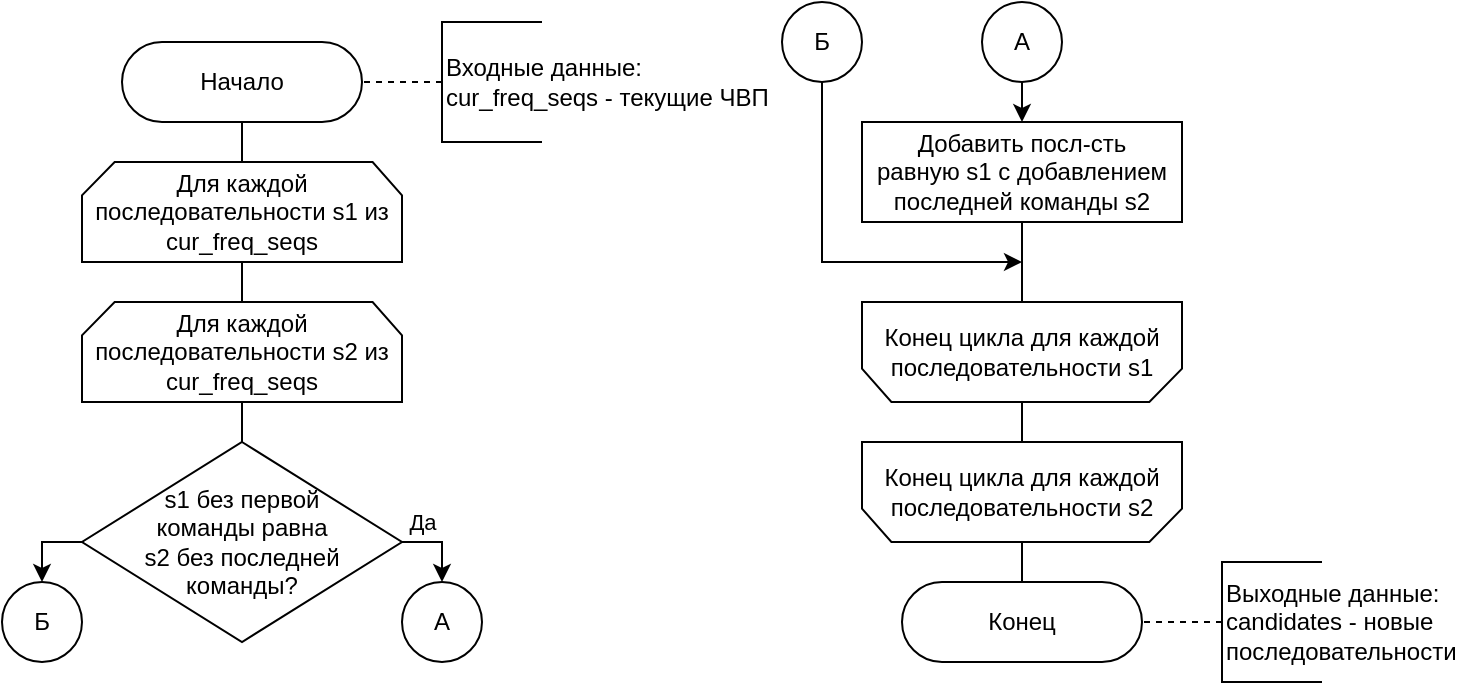 <mxfile version="21.3.4">
  <diagram name="Страница 1" id="dQDeROiv-mRfGGCN9qfB">
    <mxGraphModel dx="1135" dy="718" grid="1" gridSize="10" guides="1" tooltips="1" connect="1" arrows="1" fold="1" page="0" pageScale="1" pageWidth="827" pageHeight="1169" math="0" shadow="0">
      <root>
        <mxCell id="0" />
        <mxCell id="1" parent="0" />
        <mxCell id="bljY8zBb96DphCMaAA2j-18" style="edgeStyle=orthogonalEdgeStyle;rounded=0;orthogonalLoop=1;jettySize=auto;html=1;endArrow=none;" parent="1" source="bljY8zBb96DphCMaAA2j-2" target="bljY8zBb96DphCMaAA2j-5" edge="1">
          <mxGeometry relative="1" as="geometry" />
        </mxCell>
        <mxCell id="bljY8zBb96DphCMaAA2j-2" value="Начало" style="rounded=1;whiteSpace=wrap;html=1;arcSize=50;" parent="1" vertex="1">
          <mxGeometry x="160" y="120" width="120" height="40" as="geometry" />
        </mxCell>
        <mxCell id="bljY8zBb96DphCMaAA2j-19" style="edgeStyle=orthogonalEdgeStyle;rounded=0;orthogonalLoop=1;jettySize=auto;html=1;endArrow=none;" parent="1" source="bljY8zBb96DphCMaAA2j-5" target="bljY8zBb96DphCMaAA2j-11" edge="1">
          <mxGeometry relative="1" as="geometry" />
        </mxCell>
        <mxCell id="bljY8zBb96DphCMaAA2j-5" value="Для каждой последовательности s1 из cur_freq_seqs" style="strokeWidth=1;html=1;shape=stencil(rZVNb4MwDIZ/Ta5VIFoFxynrTlUvPeycUndEhQQF2q7/vikuGh+DMa8SB/wa3gcbW2FClqkqgIXcqByYeGNhuLa28MJa57ryob9NMbHkGF4wjCMMVVlAUqF2Vk6rXQaYKStnj3DR++rhoE0KDl3FivFX/8z9EjKxxngTbU3ZybTy3kxp49/lX2jGFy+IuT5ijApPyKEC11G/y9ugwMJ3MimYR9oSSN2KGu5vpI+/kwIaaUXpXp8VzIRtCHXxBQ97uDiayduSeDG1OlIvm60jVDfCE9IrYwso5E4lx09nT2b/41cW6r7cg0STzu0ZWkPXm++pBjQOmTYthyj+r0OvgU+wWBIs+JMdKGVQ/kaS2RImhtbrg4mo1ZExEvJgHUzM10FnGZ4jY6M7MKhVPNdq4QY=);whiteSpace=wrap;" parent="1" vertex="1">
          <mxGeometry x="140" y="180" width="160" height="50" as="geometry" />
        </mxCell>
        <mxCell id="bljY8zBb96DphCMaAA2j-30" style="edgeStyle=orthogonalEdgeStyle;rounded=0;orthogonalLoop=1;jettySize=auto;html=1;endArrow=none;" parent="1" source="bljY8zBb96DphCMaAA2j-6" target="bljY8zBb96DphCMaAA2j-12" edge="1">
          <mxGeometry relative="1" as="geometry" />
        </mxCell>
        <mxCell id="bljY8zBb96DphCMaAA2j-6" value="Конец цикла для каждой последовательности s1" style="strokeWidth=1;html=1;shape=stencil(rZVNb4MwDIZ/Ta5VIFoFxynrTlUvPeycUndEhQQF2q7/vikuGh+DMa8SB/wa3gcbW2FClqkqgIXcqByYeGNhuLa28MJa57ryob9NMbHkGF4wjCMMVVlAUqF2Vk6rXQaYKStnj3DR++rhoE0KDl3FivFX/8z9EjKxxngTbU3ZybTy3kxp49/lX2jGFy+IuT5ijApPyKEC11G/y9ugwMJ3MimYR9oSSN2KGu5vpI+/kwIaaUXpXp8VzIRtCHXxBQ97uDiayduSeDG1OlIvm60jVDfCE9IrYwso5E4lx09nT2b/41cW6r7cg0STzu0ZWkPXm++pBjQOmTYthyj+r0OvgU+wWBIs+JMdKGVQ/kaS2RImhtbrg4mo1ZExEvJgHUzM10FnGZ4jY6M7MKhVPNdq4QY=);whiteSpace=wrap;direction=west;" parent="1" vertex="1">
          <mxGeometry x="530" y="250" width="160" height="50" as="geometry" />
        </mxCell>
        <mxCell id="88X7L_1Gqrcv3JaSEezl-3" style="edgeStyle=orthogonalEdgeStyle;rounded=0;orthogonalLoop=1;jettySize=auto;html=1;endArrow=none;" parent="1" source="bljY8zBb96DphCMaAA2j-9" target="bljY8zBb96DphCMaAA2j-6" edge="1">
          <mxGeometry relative="1" as="geometry" />
        </mxCell>
        <mxCell id="bljY8zBb96DphCMaAA2j-9" value="&lt;div&gt;Добавить посл-сть &lt;br&gt;&lt;/div&gt;&lt;div&gt;равную s1 с добавлением последней команды s2&lt;/div&gt;" style="rounded=0;whiteSpace=wrap;html=1;" parent="1" vertex="1">
          <mxGeometry x="530" y="160" width="160" height="50" as="geometry" />
        </mxCell>
        <mxCell id="hi4K05SOt2v-Cyp7nUVl-5" value="&lt;div&gt;Да&lt;/div&gt;" style="edgeStyle=orthogonalEdgeStyle;rounded=0;orthogonalLoop=1;jettySize=auto;html=1;exitX=1;exitY=0.5;exitDx=0;exitDy=0;entryX=0.5;entryY=0;entryDx=0;entryDy=0;" parent="1" source="bljY8zBb96DphCMaAA2j-10" target="hi4K05SOt2v-Cyp7nUVl-1" edge="1">
          <mxGeometry x="-0.5" y="10" relative="1" as="geometry">
            <mxPoint as="offset" />
          </mxGeometry>
        </mxCell>
        <mxCell id="hi4K05SOt2v-Cyp7nUVl-18" style="edgeStyle=orthogonalEdgeStyle;rounded=0;orthogonalLoop=1;jettySize=auto;html=1;exitX=0;exitY=0.5;exitDx=0;exitDy=0;entryX=0.5;entryY=0;entryDx=0;entryDy=0;" parent="1" source="bljY8zBb96DphCMaAA2j-10" target="hi4K05SOt2v-Cyp7nUVl-2" edge="1">
          <mxGeometry relative="1" as="geometry" />
        </mxCell>
        <mxCell id="bljY8zBb96DphCMaAA2j-10" value="&lt;div&gt;s1 без первой&lt;/div&gt;&lt;div&gt;команды равна&lt;/div&gt;&lt;div&gt;s2 без последней&lt;br&gt;команды?&lt;/div&gt;" style="rhombus;whiteSpace=wrap;html=1;" parent="1" vertex="1">
          <mxGeometry x="140" y="320" width="160" height="100" as="geometry" />
        </mxCell>
        <mxCell id="bljY8zBb96DphCMaAA2j-20" style="edgeStyle=orthogonalEdgeStyle;rounded=0;orthogonalLoop=1;jettySize=auto;html=1;endArrow=none;" parent="1" source="bljY8zBb96DphCMaAA2j-11" target="bljY8zBb96DphCMaAA2j-10" edge="1">
          <mxGeometry relative="1" as="geometry" />
        </mxCell>
        <mxCell id="bljY8zBb96DphCMaAA2j-11" value="Для каждой последовательности s2 из cur_freq_seqs" style="strokeWidth=1;html=1;shape=stencil(rZVNb4MwDIZ/Ta5VIFoFxynrTlUvPeycUndEhQQF2q7/vikuGh+DMa8SB/wa3gcbW2FClqkqgIXcqByYeGNhuLa28MJa57ryob9NMbHkGF4wjCMMVVlAUqF2Vk6rXQaYKStnj3DR++rhoE0KDl3FivFX/8z9EjKxxngTbU3ZybTy3kxp49/lX2jGFy+IuT5ijApPyKEC11G/y9ugwMJ3MimYR9oSSN2KGu5vpI+/kwIaaUXpXp8VzIRtCHXxBQ97uDiayduSeDG1OlIvm60jVDfCE9IrYwso5E4lx09nT2b/41cW6r7cg0STzu0ZWkPXm++pBjQOmTYthyj+r0OvgU+wWBIs+JMdKGVQ/kaS2RImhtbrg4mo1ZExEvJgHUzM10FnGZ4jY6M7MKhVPNdq4QY=);whiteSpace=wrap;" parent="1" vertex="1">
          <mxGeometry x="140" y="250" width="160" height="50" as="geometry" />
        </mxCell>
        <mxCell id="bljY8zBb96DphCMaAA2j-31" style="edgeStyle=orthogonalEdgeStyle;rounded=0;orthogonalLoop=1;jettySize=auto;html=1;endArrow=none;" parent="1" source="bljY8zBb96DphCMaAA2j-12" target="bljY8zBb96DphCMaAA2j-15" edge="1">
          <mxGeometry relative="1" as="geometry" />
        </mxCell>
        <mxCell id="bljY8zBb96DphCMaAA2j-12" value="Конец цикла для каждой последовательности s2" style="strokeWidth=1;html=1;shape=stencil(rZVNb4MwDIZ/Ta5VIFoFxynrTlUvPeycUndEhQQF2q7/vikuGh+DMa8SB/wa3gcbW2FClqkqgIXcqByYeGNhuLa28MJa57ryob9NMbHkGF4wjCMMVVlAUqF2Vk6rXQaYKStnj3DR++rhoE0KDl3FivFX/8z9EjKxxngTbU3ZybTy3kxp49/lX2jGFy+IuT5ijApPyKEC11G/y9ugwMJ3MimYR9oSSN2KGu5vpI+/kwIaaUXpXp8VzIRtCHXxBQ97uDiayduSeDG1OlIvm60jVDfCE9IrYwso5E4lx09nT2b/41cW6r7cg0STzu0ZWkPXm++pBjQOmTYthyj+r0OvgU+wWBIs+JMdKGVQ/kaS2RImhtbrg4mo1ZExEvJgHUzM10FnGZ4jY6M7MKhVPNdq4QY=);whiteSpace=wrap;direction=west;" parent="1" vertex="1">
          <mxGeometry x="530" y="320" width="160" height="50" as="geometry" />
        </mxCell>
        <mxCell id="bljY8zBb96DphCMaAA2j-15" value="Конец" style="rounded=1;whiteSpace=wrap;html=1;arcSize=50;" parent="1" vertex="1">
          <mxGeometry x="550" y="390" width="120" height="40" as="geometry" />
        </mxCell>
        <mxCell id="bljY8zBb96DphCMaAA2j-32" value="&lt;div&gt;Входные данные:&lt;/div&gt;&lt;div&gt;cur_freq_seqs - текущие ЧВП&lt;br&gt;&lt;/div&gt;" style="strokeWidth=1;html=1;shape=mxgraph.flowchart.annotation_1;align=left;pointerEvents=1;" parent="1" vertex="1">
          <mxGeometry x="320" y="110" width="50" height="60" as="geometry" />
        </mxCell>
        <mxCell id="bljY8zBb96DphCMaAA2j-33" value="" style="endArrow=none;dashed=1;html=1;exitX=0;exitY=0.5;exitDx=0;exitDy=0;exitPerimeter=0;" parent="1" source="bljY8zBb96DphCMaAA2j-32" target="bljY8zBb96DphCMaAA2j-2" edge="1">
          <mxGeometry width="50" height="50" relative="1" as="geometry">
            <mxPoint x="354" y="-200" as="sourcePoint" />
            <mxPoint x="320" y="170" as="targetPoint" />
          </mxGeometry>
        </mxCell>
        <mxCell id="W-1J5PYflbQIXq2F-WXP-4" value="&lt;div&gt;Выходные данные:&lt;/div&gt;&lt;div&gt;candidates - новые&lt;/div&gt;&lt;div&gt;последовательности&lt;/div&gt;" style="strokeWidth=1;html=1;shape=mxgraph.flowchart.annotation_1;align=left;pointerEvents=1;" parent="1" vertex="1">
          <mxGeometry x="710" y="380" width="50" height="60" as="geometry" />
        </mxCell>
        <mxCell id="W-1J5PYflbQIXq2F-WXP-5" value="" style="endArrow=none;dashed=1;html=1;exitX=0;exitY=0.5;exitDx=0;exitDy=0;exitPerimeter=0;entryX=1;entryY=0.5;entryDx=0;entryDy=0;" parent="1" source="W-1J5PYflbQIXq2F-WXP-4" target="bljY8zBb96DphCMaAA2j-15" edge="1">
          <mxGeometry width="50" height="50" relative="1" as="geometry">
            <mxPoint x="744" y="70" as="sourcePoint" />
            <mxPoint x="660" y="410" as="targetPoint" />
          </mxGeometry>
        </mxCell>
        <mxCell id="hi4K05SOt2v-Cyp7nUVl-1" value="А" style="ellipse;whiteSpace=wrap;html=1;aspect=fixed;" parent="1" vertex="1">
          <mxGeometry x="300" y="390" width="40" height="40" as="geometry" />
        </mxCell>
        <mxCell id="hi4K05SOt2v-Cyp7nUVl-2" value="Б" style="ellipse;whiteSpace=wrap;html=1;aspect=fixed;" parent="1" vertex="1">
          <mxGeometry x="100" y="390" width="40" height="40" as="geometry" />
        </mxCell>
        <mxCell id="hi4K05SOt2v-Cyp7nUVl-8" style="edgeStyle=orthogonalEdgeStyle;rounded=0;orthogonalLoop=1;jettySize=auto;html=1;exitX=0.5;exitY=1;exitDx=0;exitDy=0;entryX=0.5;entryY=0;entryDx=0;entryDy=0;" parent="1" source="hi4K05SOt2v-Cyp7nUVl-7" target="bljY8zBb96DphCMaAA2j-9" edge="1">
          <mxGeometry relative="1" as="geometry" />
        </mxCell>
        <mxCell id="hi4K05SOt2v-Cyp7nUVl-7" value="А" style="ellipse;whiteSpace=wrap;html=1;aspect=fixed;" parent="1" vertex="1">
          <mxGeometry x="590" y="100" width="40" height="40" as="geometry" />
        </mxCell>
        <mxCell id="hi4K05SOt2v-Cyp7nUVl-17" style="edgeStyle=orthogonalEdgeStyle;rounded=0;orthogonalLoop=1;jettySize=auto;html=1;exitX=0.5;exitY=1;exitDx=0;exitDy=0;" parent="1" source="hi4K05SOt2v-Cyp7nUVl-9" edge="1">
          <mxGeometry relative="1" as="geometry">
            <mxPoint x="610" y="230" as="targetPoint" />
            <Array as="points">
              <mxPoint x="510" y="230" />
            </Array>
          </mxGeometry>
        </mxCell>
        <mxCell id="hi4K05SOt2v-Cyp7nUVl-9" value="Б" style="ellipse;whiteSpace=wrap;html=1;aspect=fixed;" parent="1" vertex="1">
          <mxGeometry x="490" y="100" width="40" height="40" as="geometry" />
        </mxCell>
      </root>
    </mxGraphModel>
  </diagram>
</mxfile>
